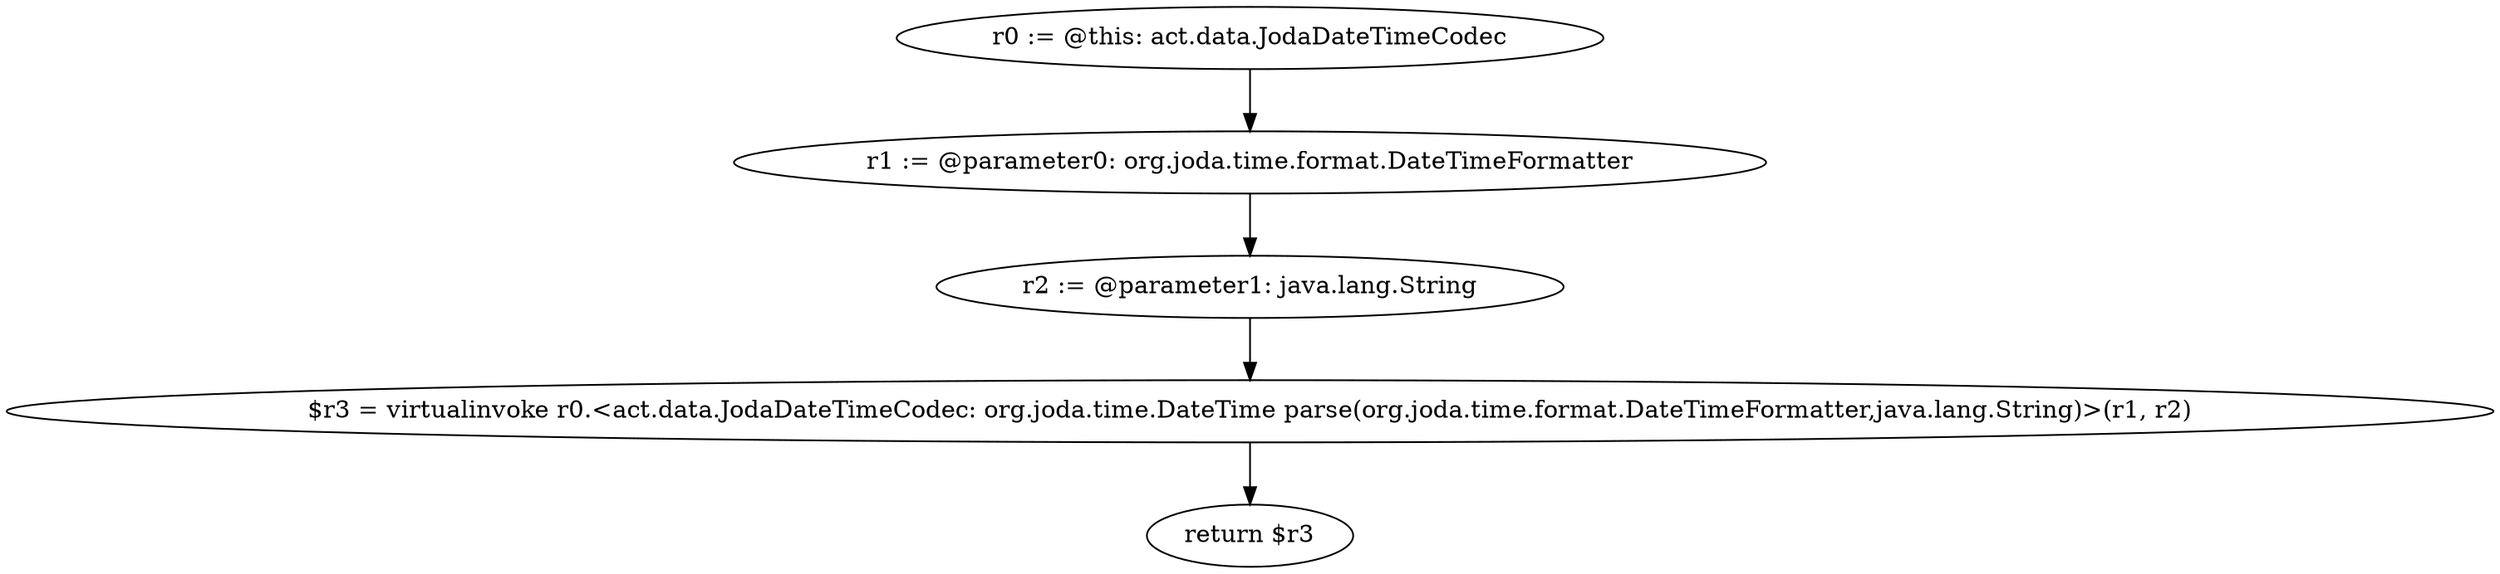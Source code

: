 digraph "unitGraph" {
    "r0 := @this: act.data.JodaDateTimeCodec"
    "r1 := @parameter0: org.joda.time.format.DateTimeFormatter"
    "r2 := @parameter1: java.lang.String"
    "$r3 = virtualinvoke r0.<act.data.JodaDateTimeCodec: org.joda.time.DateTime parse(org.joda.time.format.DateTimeFormatter,java.lang.String)>(r1, r2)"
    "return $r3"
    "r0 := @this: act.data.JodaDateTimeCodec"->"r1 := @parameter0: org.joda.time.format.DateTimeFormatter";
    "r1 := @parameter0: org.joda.time.format.DateTimeFormatter"->"r2 := @parameter1: java.lang.String";
    "r2 := @parameter1: java.lang.String"->"$r3 = virtualinvoke r0.<act.data.JodaDateTimeCodec: org.joda.time.DateTime parse(org.joda.time.format.DateTimeFormatter,java.lang.String)>(r1, r2)";
    "$r3 = virtualinvoke r0.<act.data.JodaDateTimeCodec: org.joda.time.DateTime parse(org.joda.time.format.DateTimeFormatter,java.lang.String)>(r1, r2)"->"return $r3";
}
